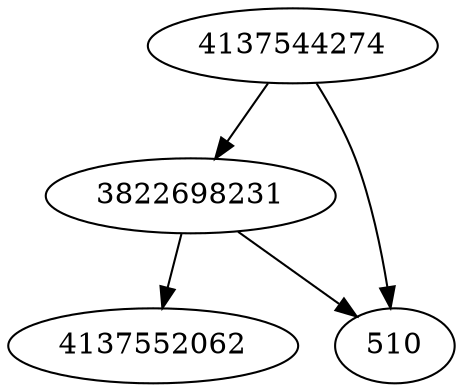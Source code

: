 strict digraph  {
4137544274;
3822698231;
4137552062;
510;
4137544274 -> 3822698231;
4137544274 -> 510;
3822698231 -> 4137552062;
3822698231 -> 510;
}
